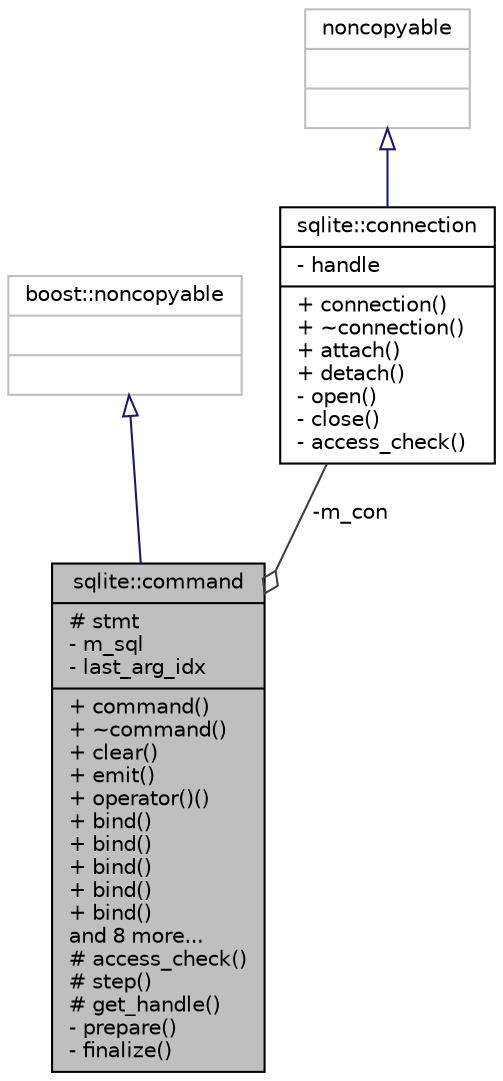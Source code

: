 digraph "sqlite::command"
{
  bgcolor="transparent";
  edge [fontname="Helvetica",fontsize="10",labelfontname="Helvetica",labelfontsize="10"];
  node [fontname="Helvetica",fontsize="10",shape=record];
  Node1 [label="{sqlite::command\n|# stmt\l- m_sql\l- last_arg_idx\l|+ command()\l+ ~command()\l+ clear()\l+ emit()\l+ operator()()\l+ bind()\l+ bind()\l+ bind()\l+ bind()\l+ bind()\land 8 more...\l# access_check()\l# step()\l# get_handle()\l- prepare()\l- finalize()\l}",height=0.2,width=0.4,color="black", fillcolor="grey75", style="filled" fontcolor="black"];
  Node2 -> Node1 [dir="back",color="midnightblue",fontsize="10",style="solid",arrowtail="onormal",fontname="Helvetica"];
  Node2 [label="{boost::noncopyable\n||}",height=0.2,width=0.4,color="grey75"];
  Node3 -> Node1 [color="grey25",fontsize="10",style="solid",label=" -m_con" ,arrowhead="odiamond",fontname="Helvetica"];
  Node3 [label="{sqlite::connection\n|- handle\l|+ connection()\l+ ~connection()\l+ attach()\l+ detach()\l- open()\l- close()\l- access_check()\l}",height=0.2,width=0.4,color="black",URL="$structsqlite_1_1connection.html",tooltip="connection is used to open, close, attach and detach a database. Further it has to be passed to all c..."];
  Node4 -> Node3 [dir="back",color="midnightblue",fontsize="10",style="solid",arrowtail="onormal",fontname="Helvetica"];
  Node4 [label="{noncopyable\n||}",height=0.2,width=0.4,color="grey75"];
}
